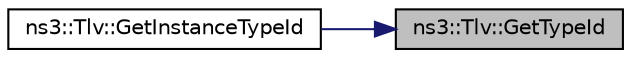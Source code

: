 digraph "ns3::Tlv::GetTypeId"
{
 // LATEX_PDF_SIZE
  edge [fontname="Helvetica",fontsize="10",labelfontname="Helvetica",labelfontsize="10"];
  node [fontname="Helvetica",fontsize="10",shape=record];
  rankdir="RL";
  Node1 [label="ns3::Tlv::GetTypeId",height=0.2,width=0.4,color="black", fillcolor="grey75", style="filled", fontcolor="black",tooltip="Register this type."];
  Node1 -> Node2 [dir="back",color="midnightblue",fontsize="10",style="solid",fontname="Helvetica"];
  Node2 [label="ns3::Tlv::GetInstanceTypeId",height=0.2,width=0.4,color="black", fillcolor="white", style="filled",URL="$classns3_1_1_tlv.html#aca7c7f6bfedf98875c5585377c219a31",tooltip="Get the most derived TypeId for this Object."];
}
